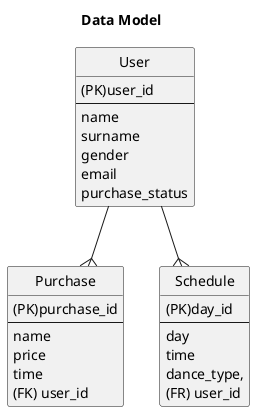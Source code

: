 @startuml

title Data Model
hide circle

entity "User" as user {
(PK)user_id
--
name
surname
gender
email
purchase_status
}

entity "Purchase" as purchase {
(PK)purchase_id
--
name
price
time
(FK) user_id
}

entity "Schedule" as schedule {
(PK)day_id
--
day
time
dance_type,
(FR) user_id
}

user --{ purchase
user --{ schedule

@enduml
